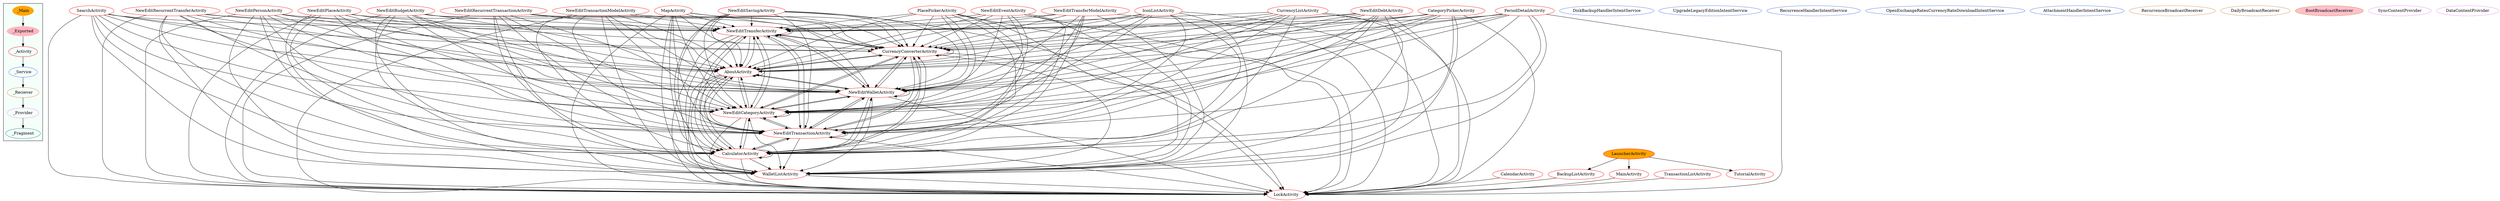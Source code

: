 digraph G {
subgraph cluster_legend{ 
bgcolor=mintcream;
_Activity[color = red];
_Service[color = royalblue];
_Provider[color = violet];
_Reciever[color = peru];
_Fragment[color = teal];
_Main[style=filled, fillcolor=orange, color = mintcream];
_Exported[style=filled, fillcolor=lightpink, color = mintcream];
_Main -> _Exported -> _Activity -> _Service -> _Reciever -> _Provider -> _Fragment; 
}
PeriodDetailActivity[color = red];
NewEditTransactionModelActivity[color = red];
NewEditPlaceActivity[color = red];
PlacePickerActivity[color = red];
NewEditTransferActivity[color = red];
CurrencyConverterActivity[color = red];
AboutActivity[color = red];
NewEditBudgetActivity[color = red];
NewEditRecurrentTransactionActivity[color = red];
SearchActivity[color = red];
NewEditWalletActivity[color = red];
CalculatorActivity[color = red];
NewEditTransactionActivity[color = red];
CalendarActivity[color = red];
LauncherActivity[style=filled, fillcolor=orange, color = red];
BackupListActivity[color = red];
NewEditRecurrentTransferActivity[color = red];
NewEditPersonActivity[color = red];
CurrencyListActivity[color = red];
NewEditDebtActivity[color = red];
CategoryPickerActivity[color = red];
NewEditCategoryActivity[color = red];
TransactionListActivity[color = red];
LockActivity[color = red];
MapActivity[color = red];
MainActivity[color = red];
NewEditSavingActivity[color = red];
NewEditEventActivity[color = red];
NewEditTransferModelActivity[color = red];
IconListActivity[color = red];
WalletListActivity[color = red];
TutorialActivity[color = red];
DiskBackupHandlerIntentService[color = royalblue];
UpgradeLegacyEditionIntentService[color = royalblue];
RecurrenceHandlerIntentService[color = royalblue];
OpenExchangeRatesCurrencyRateDownloadIntentService[color = royalblue];
AttachmentHandlerIntentService[color = royalblue];
RecurrenceBroadcastReceiver[color = peru];
DailyBroadcastReceiver[color = peru];
BootBroadcastReceiver[style=filled, fillcolor=pink, color = peru];
SyncContentProvider[color = violet];
DataContentProvider[color = violet];
PeriodDetailActivity->CalculatorActivity;
PeriodDetailActivity->LockActivity;
PeriodDetailActivity->NewEditTransactionActivity;
PeriodDetailActivity->NewEditWalletActivity;
PeriodDetailActivity->WalletListActivity;
PeriodDetailActivity->AboutActivity;
PeriodDetailActivity->NewEditCategoryActivity;
PeriodDetailActivity->NewEditTransferActivity;
PeriodDetailActivity->CurrencyConverterActivity;
NewEditTransactionModelActivity->NewEditTransactionActivity;
NewEditTransactionModelActivity->NewEditTransferActivity;
NewEditTransactionModelActivity->CurrencyConverterActivity;
NewEditTransactionModelActivity->AboutActivity;
NewEditTransactionModelActivity->LockActivity;
NewEditTransactionModelActivity->WalletListActivity;
NewEditTransactionModelActivity->NewEditCategoryActivity;
NewEditTransactionModelActivity->NewEditWalletActivity;
NewEditTransactionModelActivity->CalculatorActivity;
NewEditPlaceActivity->NewEditCategoryActivity;
NewEditPlaceActivity->NewEditTransactionActivity;
NewEditPlaceActivity->NewEditTransferActivity;
NewEditPlaceActivity->CurrencyConverterActivity;
NewEditPlaceActivity->CalculatorActivity;
NewEditPlaceActivity->WalletListActivity;
NewEditPlaceActivity->LockActivity;
NewEditPlaceActivity->AboutActivity;
NewEditPlaceActivity->NewEditWalletActivity;
NewEditTransferActivity->LockActivity;
NewEditTransferActivity->AboutActivity;
NewEditTransferActivity->NewEditCategoryActivity;
NewEditTransferActivity->NewEditTransferActivity;
NewEditTransferActivity->NewEditWalletActivity;
NewEditTransferActivity->CurrencyConverterActivity;
NewEditTransferActivity->NewEditTransactionActivity;
NewEditTransferActivity->WalletListActivity;
NewEditTransferActivity->CalculatorActivity;
PlacePickerActivity->CurrencyConverterActivity;
PlacePickerActivity->NewEditTransactionActivity;
PlacePickerActivity->NewEditCategoryActivity;
PlacePickerActivity->LockActivity;
PlacePickerActivity->AboutActivity;
PlacePickerActivity->NewEditTransferActivity;
PlacePickerActivity->CalculatorActivity;
PlacePickerActivity->NewEditWalletActivity;
PlacePickerActivity->WalletListActivity;
CurrencyConverterActivity->NewEditTransactionActivity;
CurrencyConverterActivity->CalculatorActivity;
CurrencyConverterActivity->NewEditCategoryActivity;
CurrencyConverterActivity->WalletListActivity;
CurrencyConverterActivity->LockActivity;
CurrencyConverterActivity->NewEditTransferActivity;
CurrencyConverterActivity->NewEditWalletActivity;
CurrencyConverterActivity->CurrencyConverterActivity;
CurrencyConverterActivity->AboutActivity;
AboutActivity->CalculatorActivity;
AboutActivity->LockActivity;
AboutActivity->NewEditTransactionActivity;
AboutActivity->NewEditCategoryActivity;
AboutActivity->CurrencyConverterActivity;
AboutActivity->WalletListActivity;
AboutActivity->NewEditWalletActivity;
AboutActivity->AboutActivity;
AboutActivity->NewEditTransferActivity;
NewEditBudgetActivity->CalculatorActivity;
NewEditBudgetActivity->LockActivity;
NewEditBudgetActivity->CurrencyConverterActivity;
NewEditBudgetActivity->AboutActivity;
NewEditBudgetActivity->NewEditCategoryActivity;
NewEditBudgetActivity->WalletListActivity;
NewEditBudgetActivity->NewEditTransactionActivity;
NewEditBudgetActivity->NewEditWalletActivity;
NewEditBudgetActivity->NewEditTransferActivity;
NewEditRecurrentTransactionActivity->CurrencyConverterActivity;
NewEditRecurrentTransactionActivity->WalletListActivity;
NewEditRecurrentTransactionActivity->AboutActivity;
NewEditRecurrentTransactionActivity->LockActivity;
NewEditRecurrentTransactionActivity->NewEditCategoryActivity;
NewEditRecurrentTransactionActivity->NewEditTransactionActivity;
NewEditRecurrentTransactionActivity->CalculatorActivity;
NewEditRecurrentTransactionActivity->NewEditTransferActivity;
NewEditRecurrentTransactionActivity->NewEditWalletActivity;
SearchActivity->NewEditTransferActivity;
SearchActivity->AboutActivity;
SearchActivity->NewEditTransactionActivity;
SearchActivity->WalletListActivity;
SearchActivity->NewEditWalletActivity;
SearchActivity->NewEditCategoryActivity;
SearchActivity->CalculatorActivity;
SearchActivity->CurrencyConverterActivity;
SearchActivity->LockActivity;
NewEditWalletActivity->CalculatorActivity;
NewEditWalletActivity->NewEditTransactionActivity;
NewEditWalletActivity->NewEditTransferActivity;
NewEditWalletActivity->CurrencyConverterActivity;
NewEditWalletActivity->WalletListActivity;
NewEditWalletActivity->NewEditWalletActivity;
NewEditWalletActivity->LockActivity;
NewEditWalletActivity->AboutActivity;
NewEditWalletActivity->NewEditCategoryActivity;
CalculatorActivity->LockActivity;
CalculatorActivity->NewEditTransactionActivity;
CalculatorActivity->NewEditWalletActivity;
CalculatorActivity->CurrencyConverterActivity;
CalculatorActivity->CalculatorActivity;
CalculatorActivity->NewEditCategoryActivity;
CalculatorActivity->AboutActivity;
CalculatorActivity->WalletListActivity;
CalculatorActivity->NewEditTransferActivity;
NewEditTransactionActivity->NewEditTransactionActivity;
NewEditTransactionActivity->NewEditTransferActivity;
NewEditTransactionActivity->NewEditWalletActivity;
NewEditTransactionActivity->NewEditCategoryActivity;
NewEditTransactionActivity->LockActivity;
NewEditTransactionActivity->WalletListActivity;
NewEditTransactionActivity->CalculatorActivity;
NewEditTransactionActivity->AboutActivity;
NewEditTransactionActivity->CurrencyConverterActivity;
CalendarActivity->LockActivity;
LauncherActivity->MainActivity;
LauncherActivity->TutorialActivity;
LauncherActivity->BackupListActivity;
BackupListActivity->LockActivity;
NewEditRecurrentTransferActivity->CurrencyConverterActivity;
NewEditRecurrentTransferActivity->NewEditCategoryActivity;
NewEditRecurrentTransferActivity->NewEditTransactionActivity;
NewEditRecurrentTransferActivity->NewEditTransferActivity;
NewEditRecurrentTransferActivity->AboutActivity;
NewEditRecurrentTransferActivity->LockActivity;
NewEditRecurrentTransferActivity->NewEditWalletActivity;
NewEditRecurrentTransferActivity->CalculatorActivity;
NewEditRecurrentTransferActivity->WalletListActivity;
NewEditPersonActivity->NewEditWalletActivity;
NewEditPersonActivity->CurrencyConverterActivity;
NewEditPersonActivity->NewEditTransferActivity;
NewEditPersonActivity->NewEditCategoryActivity;
NewEditPersonActivity->NewEditTransactionActivity;
NewEditPersonActivity->LockActivity;
NewEditPersonActivity->AboutActivity;
NewEditPersonActivity->CalculatorActivity;
NewEditPersonActivity->WalletListActivity;
CurrencyListActivity->NewEditTransactionActivity;
CurrencyListActivity->WalletListActivity;
CurrencyListActivity->NewEditCategoryActivity;
CurrencyListActivity->NewEditTransferActivity;
CurrencyListActivity->CalculatorActivity;
CurrencyListActivity->CurrencyConverterActivity;
CurrencyListActivity->NewEditWalletActivity;
CurrencyListActivity->AboutActivity;
CurrencyListActivity->LockActivity;
NewEditDebtActivity->WalletListActivity;
NewEditDebtActivity->NewEditCategoryActivity;
NewEditDebtActivity->CalculatorActivity;
NewEditDebtActivity->NewEditTransferActivity;
NewEditDebtActivity->NewEditWalletActivity;
NewEditDebtActivity->CurrencyConverterActivity;
NewEditDebtActivity->AboutActivity;
NewEditDebtActivity->NewEditTransactionActivity;
NewEditDebtActivity->LockActivity;
CategoryPickerActivity->WalletListActivity;
CategoryPickerActivity->NewEditTransferActivity;
CategoryPickerActivity->LockActivity;
CategoryPickerActivity->AboutActivity;
CategoryPickerActivity->NewEditCategoryActivity;
CategoryPickerActivity->NewEditTransactionActivity;
CategoryPickerActivity->NewEditWalletActivity;
CategoryPickerActivity->CurrencyConverterActivity;
CategoryPickerActivity->CalculatorActivity;
NewEditCategoryActivity->NewEditWalletActivity;
NewEditCategoryActivity->CurrencyConverterActivity;
NewEditCategoryActivity->AboutActivity;
NewEditCategoryActivity->LockActivity;
NewEditCategoryActivity->NewEditCategoryActivity;
NewEditCategoryActivity->NewEditTransferActivity;
NewEditCategoryActivity->NewEditTransactionActivity;
NewEditCategoryActivity->WalletListActivity;
NewEditCategoryActivity->CalculatorActivity;
TransactionListActivity->LockActivity;
MapActivity->AboutActivity;
MapActivity->NewEditCategoryActivity;
MapActivity->NewEditTransferActivity;
MapActivity->CalculatorActivity;
MapActivity->WalletListActivity;
MapActivity->LockActivity;
MapActivity->NewEditTransactionActivity;
MapActivity->NewEditWalletActivity;
MapActivity->CurrencyConverterActivity;
MainActivity->LockActivity;
NewEditSavingActivity->CalculatorActivity;
NewEditSavingActivity->WalletListActivity;
NewEditSavingActivity->NewEditTransactionActivity;
NewEditSavingActivity->NewEditTransferActivity;
NewEditSavingActivity->LockActivity;
NewEditSavingActivity->NewEditCategoryActivity;
NewEditSavingActivity->AboutActivity;
NewEditSavingActivity->CurrencyConverterActivity;
NewEditSavingActivity->NewEditWalletActivity;
NewEditEventActivity->CalculatorActivity;
NewEditEventActivity->AboutActivity;
NewEditEventActivity->NewEditWalletActivity;
NewEditEventActivity->LockActivity;
NewEditEventActivity->CurrencyConverterActivity;
NewEditEventActivity->NewEditTransactionActivity;
NewEditEventActivity->NewEditTransferActivity;
NewEditEventActivity->NewEditCategoryActivity;
NewEditEventActivity->WalletListActivity;
IconListActivity->NewEditWalletActivity;
IconListActivity->NewEditCategoryActivity;
IconListActivity->NewEditTransactionActivity;
IconListActivity->AboutActivity;
IconListActivity->CalculatorActivity;
IconListActivity->CurrencyConverterActivity;
IconListActivity->LockActivity;
IconListActivity->WalletListActivity;
IconListActivity->NewEditTransferActivity;
NewEditTransferModelActivity->AboutActivity;
NewEditTransferModelActivity->NewEditTransferActivity;
NewEditTransferModelActivity->LockActivity;
NewEditTransferModelActivity->NewEditCategoryActivity;
NewEditTransferModelActivity->WalletListActivity;
NewEditTransferModelActivity->CurrencyConverterActivity;
NewEditTransferModelActivity->NewEditTransactionActivity;
NewEditTransferModelActivity->NewEditWalletActivity;
NewEditTransferModelActivity->CalculatorActivity;
WalletListActivity->LockActivity;
}

